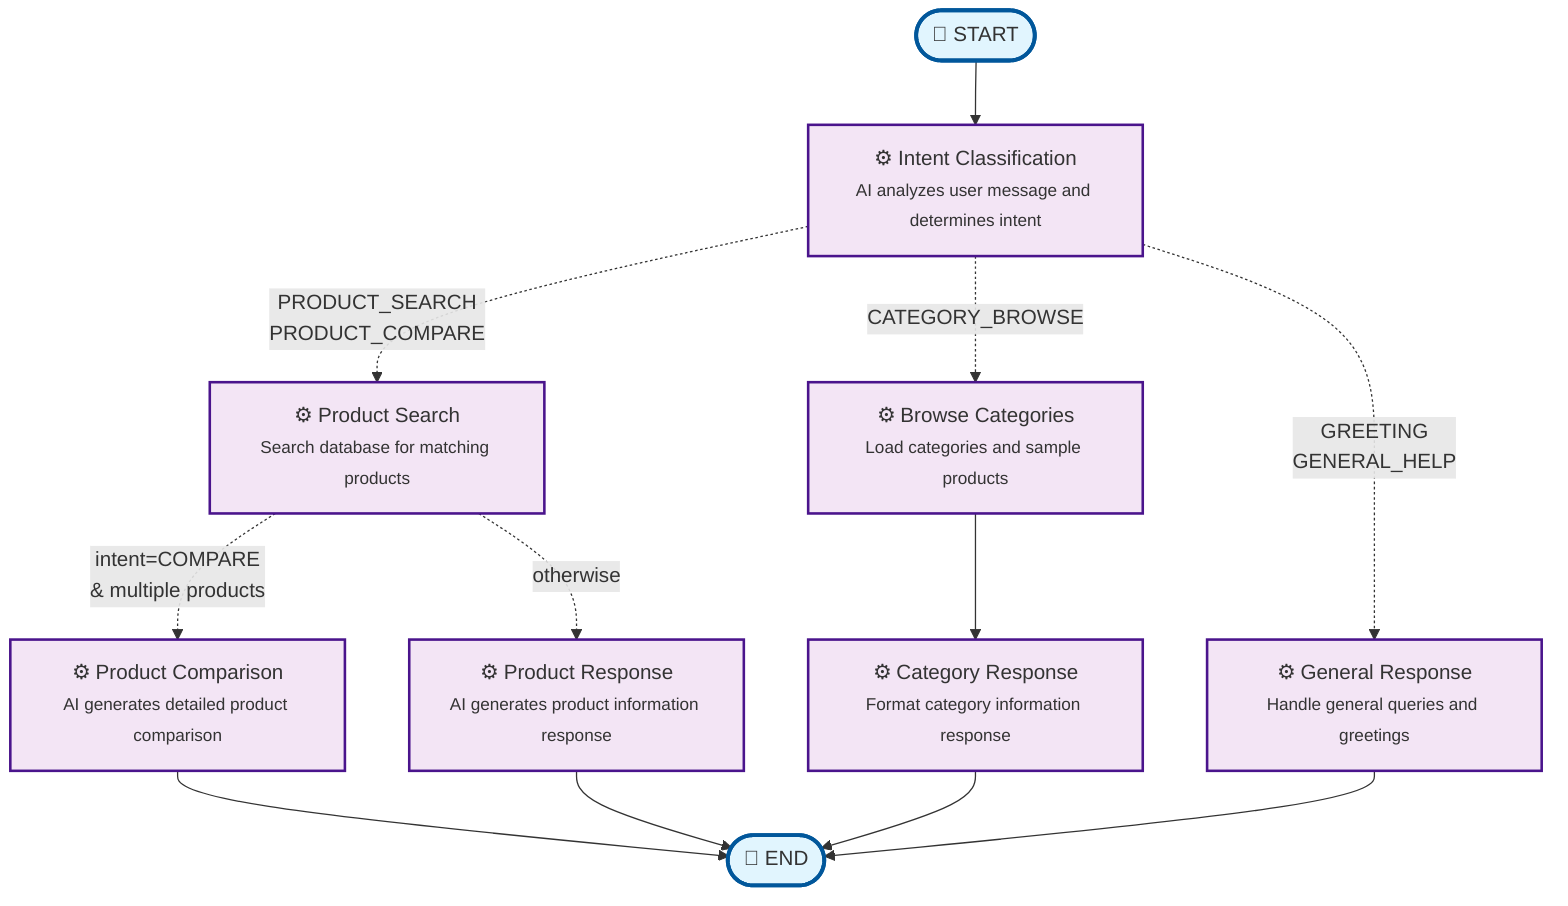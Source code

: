 graph TD
    START(["🚀 START"])
    classifyIntent["⚙️ Intent Classification<br/><small>AI analyzes user message and determines intent</small>"]
    searchProducts["⚙️ Product Search<br/><small>Search database for matching products</small>"]
    browseCategories["⚙️ Browse Categories<br/><small>Load categories and sample products</small>"]
    compareProducts["⚙️ Product Comparison<br/><small>AI generates detailed product comparison</small>"]
    generateProductResponse["⚙️ Product Response<br/><small>AI generates product information response</small>"]
    generateCategoryResponse["⚙️ Category Response<br/><small>Format category information response</small>"]
    generateGeneralResponse["⚙️ General Response<br/><small>Handle general queries and greetings</small>"]
    END(["🏁 END"])

    START --> classifyIntent
    classifyIntent -.->|"PRODUCT_SEARCH\nPRODUCT_COMPARE"| searchProducts
    classifyIntent -.->|"CATEGORY_BROWSE"| browseCategories
    classifyIntent -.->|"GREETING\nGENERAL_HELP"| generateGeneralResponse
    searchProducts -.->|"intent=COMPARE\n& multiple products"| compareProducts
    searchProducts -.->|"otherwise"| generateProductResponse
    browseCategories --> generateCategoryResponse
    compareProducts --> END
    generateProductResponse --> END
    generateCategoryResponse --> END
    generateGeneralResponse --> END


    %% Styling
    classDef startEnd fill:#e1f5fe,stroke:#01579b,stroke-width:3px
    classDef process fill:#f3e5f5,stroke:#4a148c,stroke-width:2px
    classDef decision fill:#fff3e0,stroke:#e65100,stroke-width:2px
    
    class START,END startEnd
    class classifyIntent,searchProducts,browseCategories,compareProducts,generateProductResponse,generateCategoryResponse,generateGeneralResponse process
